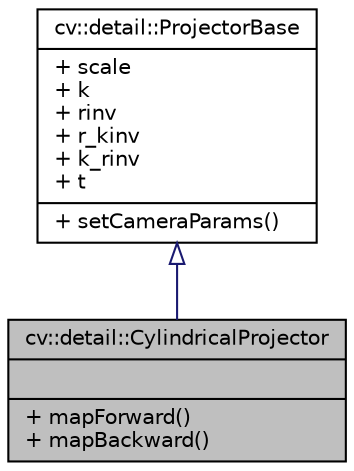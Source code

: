 digraph "cv::detail::CylindricalProjector"
{
 // LATEX_PDF_SIZE
  edge [fontname="Helvetica",fontsize="10",labelfontname="Helvetica",labelfontsize="10"];
  node [fontname="Helvetica",fontsize="10",shape=record];
  Node1 [label="{cv::detail::CylindricalProjector\n||+ mapForward()\l+ mapBackward()\l}",height=0.2,width=0.4,color="black", fillcolor="grey75", style="filled", fontcolor="black",tooltip=" "];
  Node2 -> Node1 [dir="back",color="midnightblue",fontsize="10",style="solid",arrowtail="onormal",fontname="Helvetica"];
  Node2 [label="{cv::detail::ProjectorBase\n|+ scale\l+ k\l+ rinv\l+ r_kinv\l+ k_rinv\l+ t\l|+ setCameraParams()\l}",height=0.2,width=0.4,color="black", fillcolor="white", style="filled",URL="$structcv_1_1detail_1_1_projector_base.html",tooltip=" "];
}
